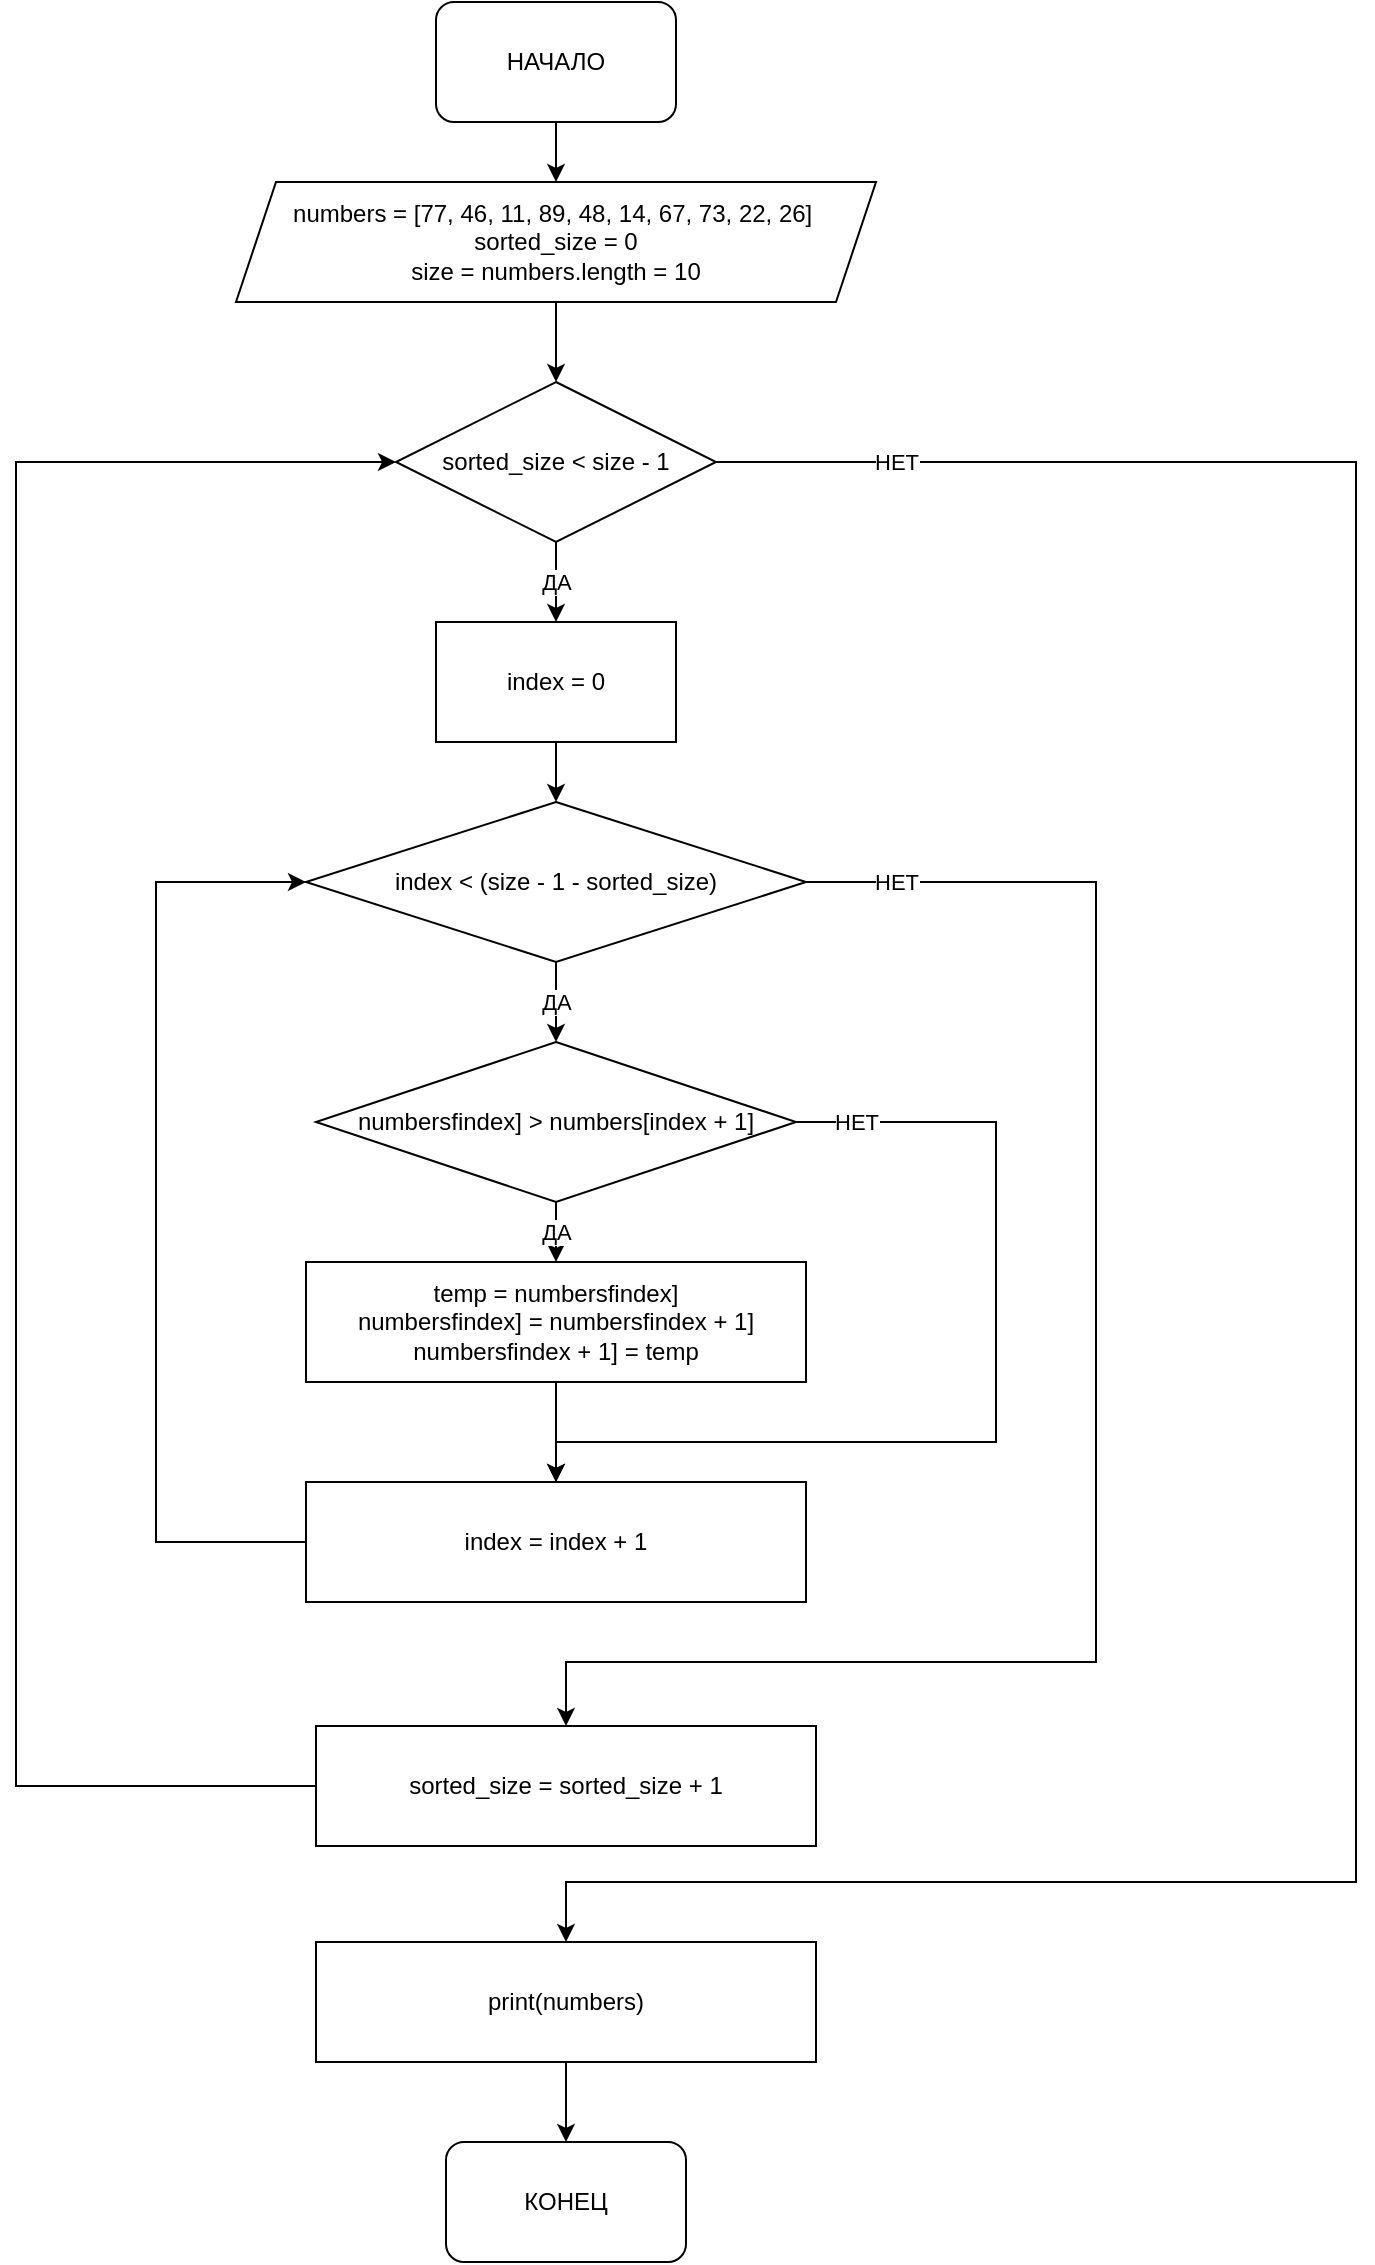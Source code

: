 <mxfile version="17.4.6" type="github">
  <diagram id="6a731a19-8d31-9384-78a2-239565b7b9f0" name="Page-1">
    <mxGraphModel dx="1038" dy="575" grid="1" gridSize="10" guides="1" tooltips="1" connect="1" arrows="1" fold="1" page="1" pageScale="1" pageWidth="1169" pageHeight="827" background="none" math="0" shadow="0">
      <root>
        <mxCell id="0" />
        <mxCell id="1" parent="0" />
        <mxCell id="80rFQ62TB0ss0-_OXhD9-63" style="edgeStyle=orthogonalEdgeStyle;rounded=0;orthogonalLoop=1;jettySize=auto;html=1;exitX=0.5;exitY=1;exitDx=0;exitDy=0;entryX=0.5;entryY=0;entryDx=0;entryDy=0;" edge="1" parent="1" source="80rFQ62TB0ss0-_OXhD9-55" target="80rFQ62TB0ss0-_OXhD9-56">
          <mxGeometry relative="1" as="geometry" />
        </mxCell>
        <mxCell id="80rFQ62TB0ss0-_OXhD9-55" value="НАЧАЛО" style="rounded=1;whiteSpace=wrap;html=1;" vertex="1" parent="1">
          <mxGeometry x="380" y="30" width="120" height="60" as="geometry" />
        </mxCell>
        <mxCell id="80rFQ62TB0ss0-_OXhD9-64" style="edgeStyle=orthogonalEdgeStyle;rounded=0;orthogonalLoop=1;jettySize=auto;html=1;exitX=0.5;exitY=1;exitDx=0;exitDy=0;entryX=0.5;entryY=0;entryDx=0;entryDy=0;" edge="1" parent="1" source="80rFQ62TB0ss0-_OXhD9-56" target="80rFQ62TB0ss0-_OXhD9-57">
          <mxGeometry relative="1" as="geometry" />
        </mxCell>
        <mxCell id="80rFQ62TB0ss0-_OXhD9-56" value="&lt;div&gt;numbers = [77, 46, 11, 89, 48, 14, 67, 73, 22, 26]&amp;nbsp;&lt;/div&gt;&lt;div&gt;sorted_size = 0&lt;/div&gt;&lt;div&gt;size = numbers.length = 10&lt;/div&gt;" style="shape=parallelogram;perimeter=parallelogramPerimeter;whiteSpace=wrap;html=1;fixedSize=1;" vertex="1" parent="1">
          <mxGeometry x="280" y="120" width="320" height="60" as="geometry" />
        </mxCell>
        <mxCell id="80rFQ62TB0ss0-_OXhD9-65" value="ДА" style="edgeStyle=orthogonalEdgeStyle;rounded=0;orthogonalLoop=1;jettySize=auto;html=1;exitX=0.5;exitY=1;exitDx=0;exitDy=0;entryX=0.5;entryY=0;entryDx=0;entryDy=0;" edge="1" parent="1" source="80rFQ62TB0ss0-_OXhD9-57" target="80rFQ62TB0ss0-_OXhD9-58">
          <mxGeometry relative="1" as="geometry" />
        </mxCell>
        <mxCell id="80rFQ62TB0ss0-_OXhD9-80" value="НЕТ" style="edgeStyle=orthogonalEdgeStyle;rounded=0;orthogonalLoop=1;jettySize=auto;html=1;entryX=0.5;entryY=0;entryDx=0;entryDy=0;" edge="1" parent="1" source="80rFQ62TB0ss0-_OXhD9-57" target="80rFQ62TB0ss0-_OXhD9-77">
          <mxGeometry x="-0.876" relative="1" as="geometry">
            <Array as="points">
              <mxPoint x="840" y="260" />
              <mxPoint x="840" y="970" />
              <mxPoint x="445" y="970" />
            </Array>
            <mxPoint as="offset" />
          </mxGeometry>
        </mxCell>
        <mxCell id="80rFQ62TB0ss0-_OXhD9-57" value="sorted_size &amp;lt; size - 1" style="rhombus;whiteSpace=wrap;html=1;" vertex="1" parent="1">
          <mxGeometry x="360" y="220" width="160" height="80" as="geometry" />
        </mxCell>
        <mxCell id="80rFQ62TB0ss0-_OXhD9-66" style="edgeStyle=orthogonalEdgeStyle;rounded=0;orthogonalLoop=1;jettySize=auto;html=1;exitX=0.5;exitY=1;exitDx=0;exitDy=0;entryX=0.5;entryY=0;entryDx=0;entryDy=0;" edge="1" parent="1" source="80rFQ62TB0ss0-_OXhD9-58" target="80rFQ62TB0ss0-_OXhD9-59">
          <mxGeometry relative="1" as="geometry" />
        </mxCell>
        <mxCell id="80rFQ62TB0ss0-_OXhD9-58" value="index = 0" style="rounded=0;whiteSpace=wrap;html=1;" vertex="1" parent="1">
          <mxGeometry x="380" y="340" width="120" height="60" as="geometry" />
        </mxCell>
        <mxCell id="80rFQ62TB0ss0-_OXhD9-67" value="ДА" style="edgeStyle=orthogonalEdgeStyle;rounded=0;orthogonalLoop=1;jettySize=auto;html=1;exitX=0.5;exitY=1;exitDx=0;exitDy=0;entryX=0.5;entryY=0;entryDx=0;entryDy=0;" edge="1" parent="1" source="80rFQ62TB0ss0-_OXhD9-59" target="80rFQ62TB0ss0-_OXhD9-60">
          <mxGeometry relative="1" as="geometry" />
        </mxCell>
        <mxCell id="80rFQ62TB0ss0-_OXhD9-73" value="НЕТ" style="edgeStyle=orthogonalEdgeStyle;rounded=0;orthogonalLoop=1;jettySize=auto;html=1;exitX=1;exitY=0.5;exitDx=0;exitDy=0;entryX=0.5;entryY=0;entryDx=0;entryDy=0;" edge="1" parent="1" source="80rFQ62TB0ss0-_OXhD9-59" target="80rFQ62TB0ss0-_OXhD9-71">
          <mxGeometry x="-0.892" relative="1" as="geometry">
            <Array as="points">
              <mxPoint x="710" y="470" />
              <mxPoint x="710" y="860" />
            </Array>
            <mxPoint as="offset" />
          </mxGeometry>
        </mxCell>
        <mxCell id="80rFQ62TB0ss0-_OXhD9-59" value="index &amp;lt; (size - 1 - sorted_size)" style="rhombus;whiteSpace=wrap;html=1;" vertex="1" parent="1">
          <mxGeometry x="315" y="430" width="250" height="80" as="geometry" />
        </mxCell>
        <mxCell id="80rFQ62TB0ss0-_OXhD9-68" value="ДА" style="edgeStyle=orthogonalEdgeStyle;rounded=0;orthogonalLoop=1;jettySize=auto;html=1;" edge="1" parent="1" source="80rFQ62TB0ss0-_OXhD9-60" target="80rFQ62TB0ss0-_OXhD9-61">
          <mxGeometry relative="1" as="geometry" />
        </mxCell>
        <mxCell id="80rFQ62TB0ss0-_OXhD9-76" value="НЕТ" style="edgeStyle=orthogonalEdgeStyle;rounded=0;orthogonalLoop=1;jettySize=auto;html=1;entryX=0.5;entryY=0;entryDx=0;entryDy=0;" edge="1" parent="1" source="80rFQ62TB0ss0-_OXhD9-60" target="80rFQ62TB0ss0-_OXhD9-69">
          <mxGeometry x="-0.88" relative="1" as="geometry">
            <Array as="points">
              <mxPoint x="660" y="590" />
              <mxPoint x="660" y="750" />
              <mxPoint x="440" y="750" />
            </Array>
            <mxPoint as="offset" />
          </mxGeometry>
        </mxCell>
        <mxCell id="80rFQ62TB0ss0-_OXhD9-60" value="numbersfindex] &amp;gt; numbers[index + 1]" style="rhombus;whiteSpace=wrap;html=1;" vertex="1" parent="1">
          <mxGeometry x="320" y="550" width="240" height="80" as="geometry" />
        </mxCell>
        <mxCell id="80rFQ62TB0ss0-_OXhD9-75" style="edgeStyle=orthogonalEdgeStyle;rounded=0;orthogonalLoop=1;jettySize=auto;html=1;exitX=0.5;exitY=1;exitDx=0;exitDy=0;entryX=0.5;entryY=0;entryDx=0;entryDy=0;" edge="1" parent="1" source="80rFQ62TB0ss0-_OXhD9-61" target="80rFQ62TB0ss0-_OXhD9-69">
          <mxGeometry relative="1" as="geometry" />
        </mxCell>
        <mxCell id="80rFQ62TB0ss0-_OXhD9-61" value="&lt;div&gt;temp = numbersfindex]&lt;/div&gt;&lt;div&gt;&lt;span&gt;			&lt;/span&gt;numbersfindex] = numbersfindex + 1]&lt;/div&gt;&lt;div&gt;&lt;span&gt;			&lt;/span&gt;numbersfindex + 1] = temp&lt;/div&gt;" style="rounded=0;whiteSpace=wrap;html=1;" vertex="1" parent="1">
          <mxGeometry x="315" y="660" width="250" height="60" as="geometry" />
        </mxCell>
        <mxCell id="80rFQ62TB0ss0-_OXhD9-72" style="edgeStyle=orthogonalEdgeStyle;rounded=0;orthogonalLoop=1;jettySize=auto;html=1;entryX=0;entryY=0.5;entryDx=0;entryDy=0;" edge="1" parent="1" source="80rFQ62TB0ss0-_OXhD9-69" target="80rFQ62TB0ss0-_OXhD9-59">
          <mxGeometry relative="1" as="geometry">
            <Array as="points">
              <mxPoint x="240" y="800" />
              <mxPoint x="240" y="470" />
            </Array>
          </mxGeometry>
        </mxCell>
        <mxCell id="80rFQ62TB0ss0-_OXhD9-69" value="index = index + 1" style="rounded=0;whiteSpace=wrap;html=1;" vertex="1" parent="1">
          <mxGeometry x="315" y="770" width="250" height="60" as="geometry" />
        </mxCell>
        <mxCell id="80rFQ62TB0ss0-_OXhD9-74" style="edgeStyle=orthogonalEdgeStyle;rounded=0;orthogonalLoop=1;jettySize=auto;html=1;entryX=0;entryY=0.5;entryDx=0;entryDy=0;" edge="1" parent="1" source="80rFQ62TB0ss0-_OXhD9-71" target="80rFQ62TB0ss0-_OXhD9-57">
          <mxGeometry relative="1" as="geometry">
            <mxPoint x="140" y="174" as="targetPoint" />
            <Array as="points">
              <mxPoint x="170" y="922" />
              <mxPoint x="170" y="260" />
            </Array>
          </mxGeometry>
        </mxCell>
        <mxCell id="80rFQ62TB0ss0-_OXhD9-71" value="sorted_size = sorted_size + 1" style="rounded=0;whiteSpace=wrap;html=1;" vertex="1" parent="1">
          <mxGeometry x="320" y="892" width="250" height="60" as="geometry" />
        </mxCell>
        <mxCell id="80rFQ62TB0ss0-_OXhD9-79" style="edgeStyle=orthogonalEdgeStyle;rounded=0;orthogonalLoop=1;jettySize=auto;html=1;exitX=0.5;exitY=1;exitDx=0;exitDy=0;entryX=0.5;entryY=0;entryDx=0;entryDy=0;" edge="1" parent="1" source="80rFQ62TB0ss0-_OXhD9-77" target="80rFQ62TB0ss0-_OXhD9-78">
          <mxGeometry relative="1" as="geometry" />
        </mxCell>
        <mxCell id="80rFQ62TB0ss0-_OXhD9-77" value="print(numbers)" style="rounded=0;whiteSpace=wrap;html=1;" vertex="1" parent="1">
          <mxGeometry x="320" y="1000" width="250" height="60" as="geometry" />
        </mxCell>
        <mxCell id="80rFQ62TB0ss0-_OXhD9-78" value="КОНЕЦ" style="rounded=1;whiteSpace=wrap;html=1;" vertex="1" parent="1">
          <mxGeometry x="385" y="1100" width="120" height="60" as="geometry" />
        </mxCell>
      </root>
    </mxGraphModel>
  </diagram>
</mxfile>
